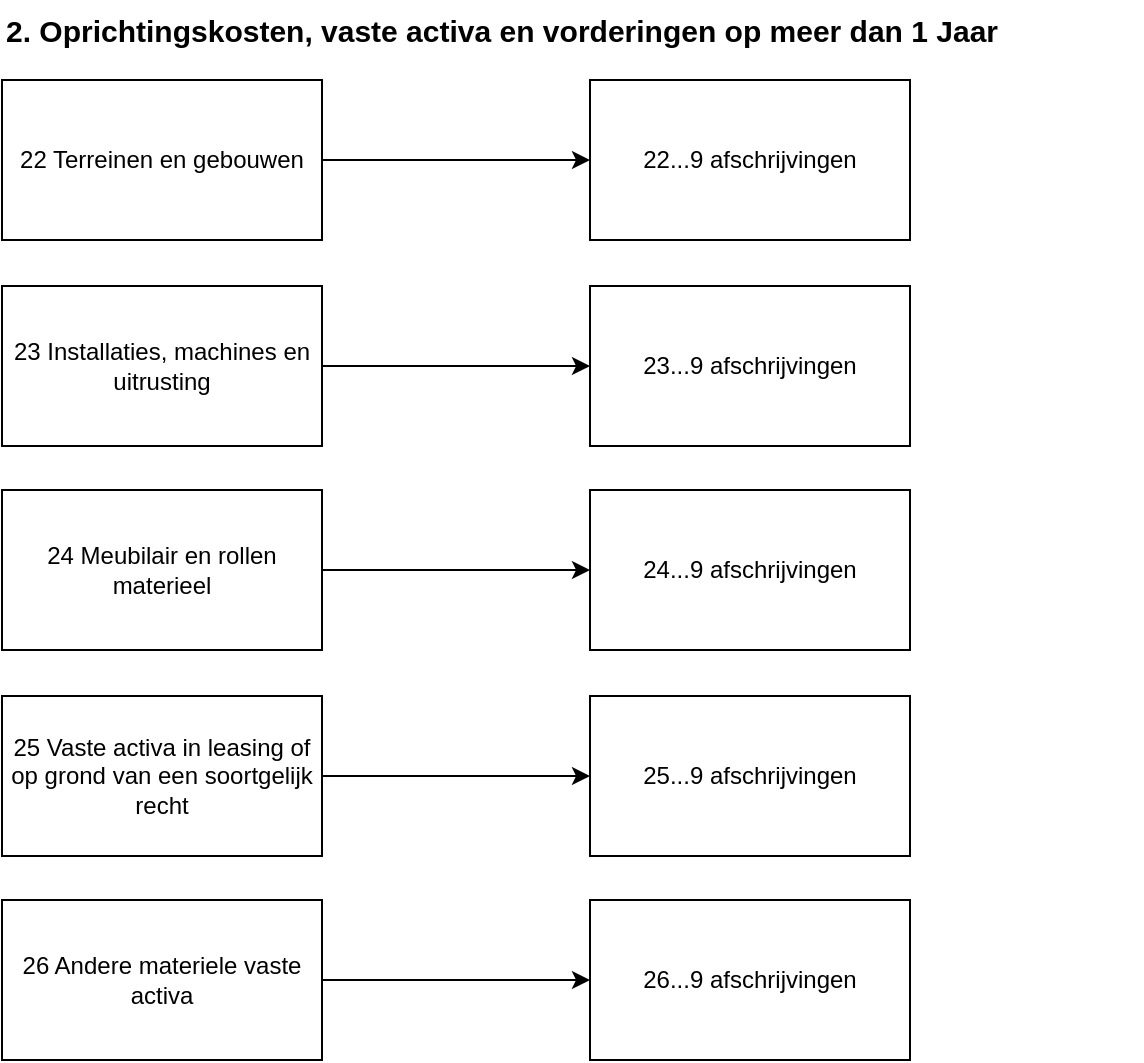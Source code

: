 <mxfile version="22.1.0" type="github">
  <diagram name="Page-1" id="o27OOz4pwNAPVPq6cgaJ">
    <mxGraphModel dx="1232" dy="1100" grid="1" gridSize="10" guides="1" tooltips="1" connect="1" arrows="1" fold="1" page="1" pageScale="1" pageWidth="827" pageHeight="1169" math="0" shadow="0">
      <root>
        <mxCell id="0" />
        <mxCell id="1" parent="0" />
        <mxCell id="eLEMxqpYEM1HQns5fzPi-12" style="edgeStyle=orthogonalEdgeStyle;rounded=0;orthogonalLoop=1;jettySize=auto;html=1;entryX=0;entryY=0.5;entryDx=0;entryDy=0;" edge="1" parent="1" source="eLEMxqpYEM1HQns5fzPi-1" target="eLEMxqpYEM1HQns5fzPi-7">
          <mxGeometry relative="1" as="geometry" />
        </mxCell>
        <mxCell id="eLEMxqpYEM1HQns5fzPi-1" value="22 Terreinen en gebouwen" style="rounded=0;whiteSpace=wrap;html=1;" vertex="1" parent="1">
          <mxGeometry x="120" y="190" width="160" height="80" as="geometry" />
        </mxCell>
        <mxCell id="eLEMxqpYEM1HQns5fzPi-14" style="edgeStyle=orthogonalEdgeStyle;rounded=0;orthogonalLoop=1;jettySize=auto;html=1;entryX=0;entryY=0.5;entryDx=0;entryDy=0;" edge="1" parent="1" source="eLEMxqpYEM1HQns5fzPi-2" target="eLEMxqpYEM1HQns5fzPi-8">
          <mxGeometry relative="1" as="geometry" />
        </mxCell>
        <mxCell id="eLEMxqpYEM1HQns5fzPi-2" value="23 Installaties, machines en uitrusting" style="rounded=0;whiteSpace=wrap;html=1;" vertex="1" parent="1">
          <mxGeometry x="120" y="293" width="160" height="80" as="geometry" />
        </mxCell>
        <mxCell id="eLEMxqpYEM1HQns5fzPi-15" style="edgeStyle=orthogonalEdgeStyle;rounded=0;orthogonalLoop=1;jettySize=auto;html=1;entryX=0;entryY=0.5;entryDx=0;entryDy=0;" edge="1" parent="1" source="eLEMxqpYEM1HQns5fzPi-3" target="eLEMxqpYEM1HQns5fzPi-9">
          <mxGeometry relative="1" as="geometry" />
        </mxCell>
        <mxCell id="eLEMxqpYEM1HQns5fzPi-3" value="24 Meubilair en rollen materieel" style="rounded=0;whiteSpace=wrap;html=1;" vertex="1" parent="1">
          <mxGeometry x="120" y="395" width="160" height="80" as="geometry" />
        </mxCell>
        <mxCell id="eLEMxqpYEM1HQns5fzPi-13" style="edgeStyle=orthogonalEdgeStyle;rounded=0;orthogonalLoop=1;jettySize=auto;html=1;entryX=0;entryY=0.5;entryDx=0;entryDy=0;" edge="1" parent="1" source="eLEMxqpYEM1HQns5fzPi-4" target="eLEMxqpYEM1HQns5fzPi-10">
          <mxGeometry relative="1" as="geometry" />
        </mxCell>
        <mxCell id="eLEMxqpYEM1HQns5fzPi-4" value="25 Vaste activa in leasing of op grond van een soortgelijk recht" style="rounded=0;whiteSpace=wrap;html=1;" vertex="1" parent="1">
          <mxGeometry x="120" y="498" width="160" height="80" as="geometry" />
        </mxCell>
        <mxCell id="eLEMxqpYEM1HQns5fzPi-16" style="edgeStyle=orthogonalEdgeStyle;rounded=0;orthogonalLoop=1;jettySize=auto;html=1;entryX=0;entryY=0.5;entryDx=0;entryDy=0;" edge="1" parent="1" source="eLEMxqpYEM1HQns5fzPi-5" target="eLEMxqpYEM1HQns5fzPi-11">
          <mxGeometry relative="1" as="geometry" />
        </mxCell>
        <mxCell id="eLEMxqpYEM1HQns5fzPi-5" value="26 Andere materiele vaste activa" style="rounded=0;whiteSpace=wrap;html=1;" vertex="1" parent="1">
          <mxGeometry x="120" y="600" width="160" height="80" as="geometry" />
        </mxCell>
        <mxCell id="eLEMxqpYEM1HQns5fzPi-6" value="&lt;b&gt;&lt;font style=&quot;font-size: 15px;&quot;&gt;2. Oprichtingskosten, vaste activa en vorderingen op meer dan 1 Jaar&lt;/font&gt;&lt;/b&gt;" style="text;html=1;strokeColor=none;fillColor=none;align=left;verticalAlign=middle;whiteSpace=wrap;rounded=0;" vertex="1" parent="1">
          <mxGeometry x="120" y="150" width="570" height="30" as="geometry" />
        </mxCell>
        <mxCell id="eLEMxqpYEM1HQns5fzPi-7" value="22...9 afschrijvingen" style="rounded=0;whiteSpace=wrap;html=1;" vertex="1" parent="1">
          <mxGeometry x="414" y="190" width="160" height="80" as="geometry" />
        </mxCell>
        <mxCell id="eLEMxqpYEM1HQns5fzPi-8" value="23...9 afschrijvingen" style="rounded=0;whiteSpace=wrap;html=1;" vertex="1" parent="1">
          <mxGeometry x="414" y="293" width="160" height="80" as="geometry" />
        </mxCell>
        <mxCell id="eLEMxqpYEM1HQns5fzPi-9" value="24...9 afschrijvingen" style="rounded=0;whiteSpace=wrap;html=1;" vertex="1" parent="1">
          <mxGeometry x="414" y="395" width="160" height="80" as="geometry" />
        </mxCell>
        <mxCell id="eLEMxqpYEM1HQns5fzPi-10" value="25...9 afschrijvingen" style="rounded=0;whiteSpace=wrap;html=1;" vertex="1" parent="1">
          <mxGeometry x="414" y="498" width="160" height="80" as="geometry" />
        </mxCell>
        <mxCell id="eLEMxqpYEM1HQns5fzPi-11" value="26...9 afschrijvingen" style="rounded=0;whiteSpace=wrap;html=1;" vertex="1" parent="1">
          <mxGeometry x="414" y="600" width="160" height="80" as="geometry" />
        </mxCell>
      </root>
    </mxGraphModel>
  </diagram>
</mxfile>
